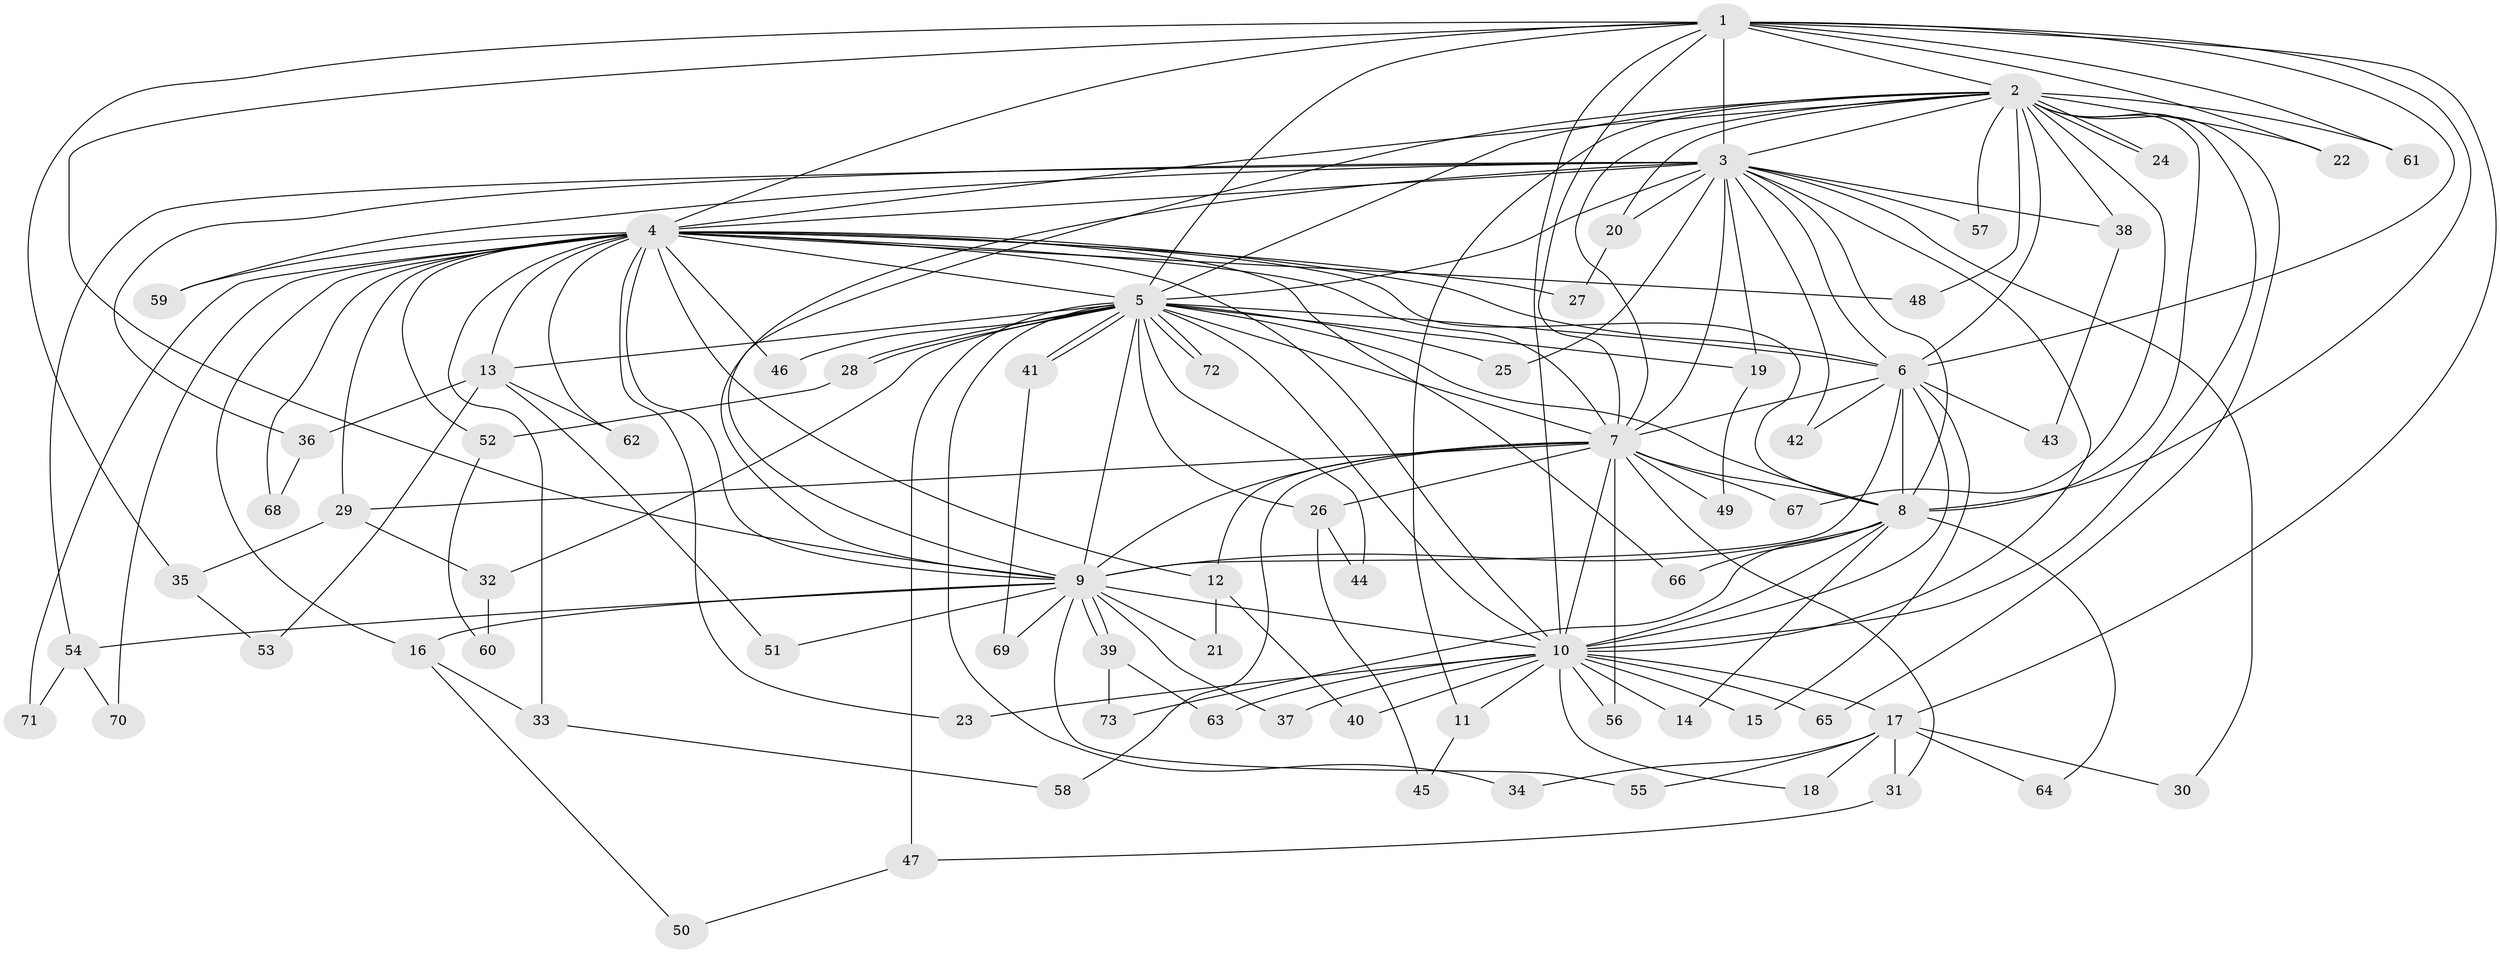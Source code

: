 // coarse degree distribution, {13: 0.018518518518518517, 17: 0.037037037037037035, 18: 0.037037037037037035, 22: 0.018518518518518517, 24: 0.018518518518518517, 15: 0.018518518518518517, 11: 0.018518518518518517, 3: 0.12962962962962962, 4: 0.09259259259259259, 7: 0.018518518518518517, 2: 0.5740740740740741, 9: 0.018518518518518517}
// Generated by graph-tools (version 1.1) at 2025/41/03/06/25 10:41:41]
// undirected, 73 vertices, 171 edges
graph export_dot {
graph [start="1"]
  node [color=gray90,style=filled];
  1;
  2;
  3;
  4;
  5;
  6;
  7;
  8;
  9;
  10;
  11;
  12;
  13;
  14;
  15;
  16;
  17;
  18;
  19;
  20;
  21;
  22;
  23;
  24;
  25;
  26;
  27;
  28;
  29;
  30;
  31;
  32;
  33;
  34;
  35;
  36;
  37;
  38;
  39;
  40;
  41;
  42;
  43;
  44;
  45;
  46;
  47;
  48;
  49;
  50;
  51;
  52;
  53;
  54;
  55;
  56;
  57;
  58;
  59;
  60;
  61;
  62;
  63;
  64;
  65;
  66;
  67;
  68;
  69;
  70;
  71;
  72;
  73;
  1 -- 2;
  1 -- 3;
  1 -- 4;
  1 -- 5;
  1 -- 6;
  1 -- 7;
  1 -- 8;
  1 -- 9;
  1 -- 10;
  1 -- 17;
  1 -- 22;
  1 -- 35;
  1 -- 61;
  2 -- 3;
  2 -- 4;
  2 -- 5;
  2 -- 6;
  2 -- 7;
  2 -- 8;
  2 -- 9;
  2 -- 10;
  2 -- 11;
  2 -- 20;
  2 -- 22;
  2 -- 24;
  2 -- 24;
  2 -- 38;
  2 -- 48;
  2 -- 57;
  2 -- 61;
  2 -- 65;
  2 -- 67;
  3 -- 4;
  3 -- 5;
  3 -- 6;
  3 -- 7;
  3 -- 8;
  3 -- 9;
  3 -- 10;
  3 -- 19;
  3 -- 20;
  3 -- 25;
  3 -- 30;
  3 -- 36;
  3 -- 38;
  3 -- 42;
  3 -- 54;
  3 -- 57;
  3 -- 59;
  4 -- 5;
  4 -- 6;
  4 -- 7;
  4 -- 8;
  4 -- 9;
  4 -- 10;
  4 -- 12;
  4 -- 13;
  4 -- 16;
  4 -- 23;
  4 -- 27;
  4 -- 29;
  4 -- 33;
  4 -- 46;
  4 -- 48;
  4 -- 52;
  4 -- 59;
  4 -- 62;
  4 -- 66;
  4 -- 68;
  4 -- 70;
  4 -- 71;
  5 -- 6;
  5 -- 7;
  5 -- 8;
  5 -- 9;
  5 -- 10;
  5 -- 13;
  5 -- 19;
  5 -- 25;
  5 -- 26;
  5 -- 28;
  5 -- 28;
  5 -- 32;
  5 -- 34;
  5 -- 41;
  5 -- 41;
  5 -- 44;
  5 -- 46;
  5 -- 47;
  5 -- 72;
  5 -- 72;
  6 -- 7;
  6 -- 8;
  6 -- 9;
  6 -- 10;
  6 -- 15;
  6 -- 42;
  6 -- 43;
  7 -- 8;
  7 -- 9;
  7 -- 10;
  7 -- 12;
  7 -- 26;
  7 -- 29;
  7 -- 31;
  7 -- 49;
  7 -- 56;
  7 -- 58;
  7 -- 67;
  8 -- 9;
  8 -- 10;
  8 -- 14;
  8 -- 64;
  8 -- 66;
  8 -- 73;
  9 -- 10;
  9 -- 16;
  9 -- 21;
  9 -- 37;
  9 -- 39;
  9 -- 39;
  9 -- 51;
  9 -- 54;
  9 -- 55;
  9 -- 69;
  10 -- 11;
  10 -- 14;
  10 -- 15;
  10 -- 17;
  10 -- 18;
  10 -- 23;
  10 -- 37;
  10 -- 40;
  10 -- 56;
  10 -- 63;
  10 -- 65;
  11 -- 45;
  12 -- 21;
  12 -- 40;
  13 -- 36;
  13 -- 51;
  13 -- 53;
  13 -- 62;
  16 -- 33;
  16 -- 50;
  17 -- 18;
  17 -- 30;
  17 -- 31;
  17 -- 34;
  17 -- 55;
  17 -- 64;
  19 -- 49;
  20 -- 27;
  26 -- 44;
  26 -- 45;
  28 -- 52;
  29 -- 32;
  29 -- 35;
  31 -- 47;
  32 -- 60;
  33 -- 58;
  35 -- 53;
  36 -- 68;
  38 -- 43;
  39 -- 63;
  39 -- 73;
  41 -- 69;
  47 -- 50;
  52 -- 60;
  54 -- 70;
  54 -- 71;
}
